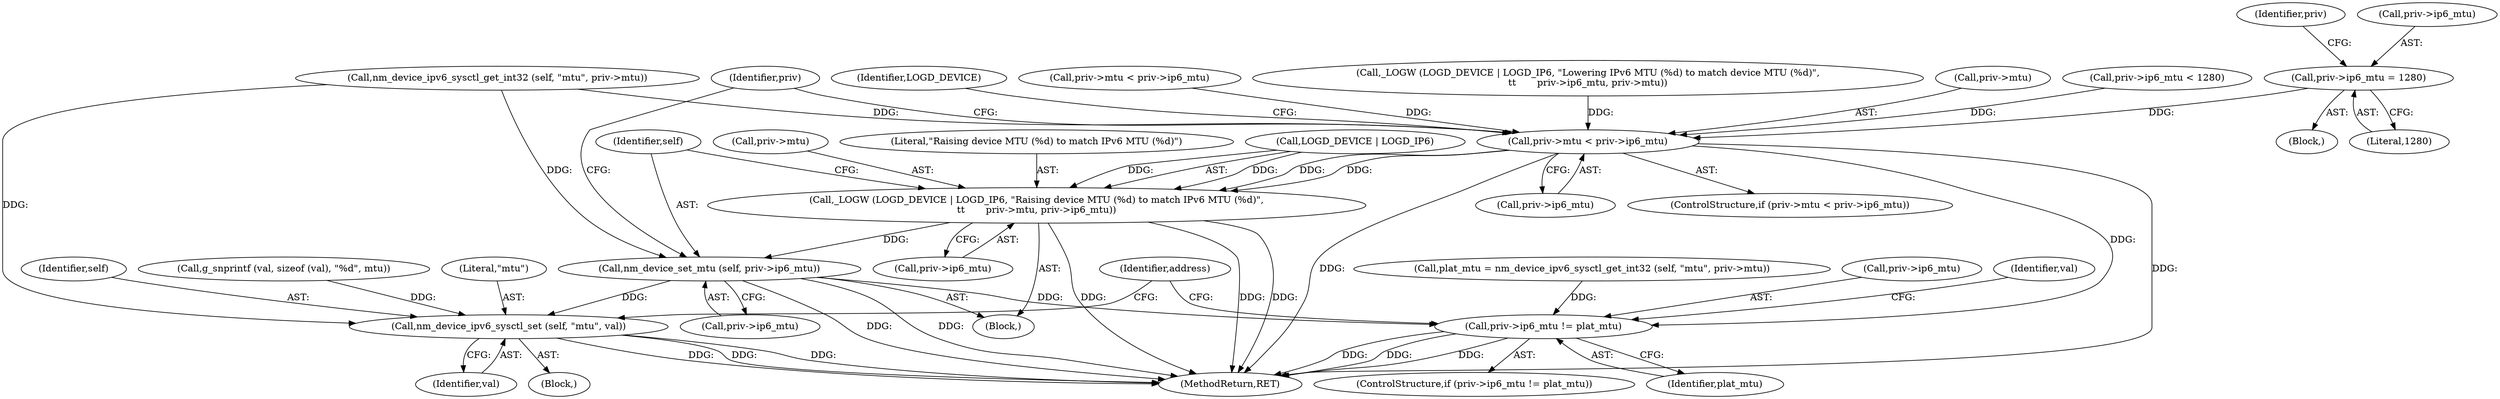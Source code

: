 digraph "0_NetworkManager_d5fc88e573fa58b93034b04d35a2454f5d28cad9@pointer" {
"1007282" [label="(Call,priv->ip6_mtu = 1280)"];
"1007288" [label="(Call,priv->mtu < priv->ip6_mtu)"];
"1007296" [label="(Call,_LOGW (LOGD_DEVICE | LOGD_IP6, \"Raising device MTU (%d) to match IPv6 MTU (%d)\",\n\t\t       priv->mtu, priv->ip6_mtu))"];
"1007307" [label="(Call,nm_device_set_mtu (self, priv->ip6_mtu))"];
"1007313" [label="(Call,priv->ip6_mtu != plat_mtu)"];
"1007325" [label="(Call,nm_device_ipv6_sysctl_set (self, \"mtu\", val))"];
"1007328" [label="(Identifier,val)"];
"1007327" [label="(Literal,\"mtu\")"];
"1007297" [label="(Call,LOGD_DEVICE | LOGD_IP6)"];
"1007228" [label="(Call,nm_device_ipv6_sysctl_get_int32 (self, \"mtu\", priv->mtu))"];
"1007308" [label="(Identifier,self)"];
"1007315" [label="(Identifier,priv)"];
"1007318" [label="(Block,)"];
"1007320" [label="(Identifier,val)"];
"1007282" [label="(Call,priv->ip6_mtu = 1280)"];
"1007241" [label="(Call,priv->mtu < priv->ip6_mtu)"];
"1007304" [label="(Call,priv->ip6_mtu)"];
"1007326" [label="(Identifier,self)"];
"1007307" [label="(Call,nm_device_set_mtu (self, priv->ip6_mtu))"];
"1007226" [label="(Call,plat_mtu = nm_device_ipv6_sysctl_get_int32 (self, \"mtu\", priv->mtu))"];
"1007292" [label="(Call,priv->ip6_mtu)"];
"1007319" [label="(Call,g_snprintf (val, sizeof (val), \"%d\", mtu))"];
"1007249" [label="(Call,_LOGW (LOGD_DEVICE | LOGD_IP6, \"Lowering IPv6 MTU (%d) to match device MTU (%d)\",\n\t\t       priv->ip6_mtu, priv->mtu))"];
"1007289" [label="(Call,priv->mtu)"];
"1007325" [label="(Call,nm_device_ipv6_sysctl_set (self, \"mtu\", val))"];
"1007314" [label="(Call,priv->ip6_mtu)"];
"1007268" [label="(Call,priv->ip6_mtu < 1280)"];
"1007313" [label="(Call,priv->ip6_mtu != plat_mtu)"];
"1007312" [label="(ControlStructure,if (priv->ip6_mtu != plat_mtu))"];
"1007290" [label="(Identifier,priv)"];
"1007298" [label="(Identifier,LOGD_DEVICE)"];
"1007317" [label="(Identifier,plat_mtu)"];
"1007295" [label="(Block,)"];
"1007283" [label="(Call,priv->ip6_mtu)"];
"1007301" [label="(Call,priv->mtu)"];
"1007309" [label="(Call,priv->ip6_mtu)"];
"1007368" [label="(MethodReturn,RET)"];
"1007273" [label="(Block,)"];
"1007287" [label="(ControlStructure,if (priv->mtu < priv->ip6_mtu))"];
"1007300" [label="(Literal,\"Raising device MTU (%d) to match IPv6 MTU (%d)\")"];
"1007286" [label="(Literal,1280)"];
"1007288" [label="(Call,priv->mtu < priv->ip6_mtu)"];
"1007332" [label="(Identifier,address)"];
"1007296" [label="(Call,_LOGW (LOGD_DEVICE | LOGD_IP6, \"Raising device MTU (%d) to match IPv6 MTU (%d)\",\n\t\t       priv->mtu, priv->ip6_mtu))"];
"1007282" -> "1007273"  [label="AST: "];
"1007282" -> "1007286"  [label="CFG: "];
"1007283" -> "1007282"  [label="AST: "];
"1007286" -> "1007282"  [label="AST: "];
"1007290" -> "1007282"  [label="CFG: "];
"1007282" -> "1007288"  [label="DDG: "];
"1007288" -> "1007287"  [label="AST: "];
"1007288" -> "1007292"  [label="CFG: "];
"1007289" -> "1007288"  [label="AST: "];
"1007292" -> "1007288"  [label="AST: "];
"1007298" -> "1007288"  [label="CFG: "];
"1007315" -> "1007288"  [label="CFG: "];
"1007288" -> "1007368"  [label="DDG: "];
"1007288" -> "1007368"  [label="DDG: "];
"1007228" -> "1007288"  [label="DDG: "];
"1007241" -> "1007288"  [label="DDG: "];
"1007249" -> "1007288"  [label="DDG: "];
"1007268" -> "1007288"  [label="DDG: "];
"1007288" -> "1007296"  [label="DDG: "];
"1007288" -> "1007296"  [label="DDG: "];
"1007288" -> "1007313"  [label="DDG: "];
"1007296" -> "1007295"  [label="AST: "];
"1007296" -> "1007304"  [label="CFG: "];
"1007297" -> "1007296"  [label="AST: "];
"1007300" -> "1007296"  [label="AST: "];
"1007301" -> "1007296"  [label="AST: "];
"1007304" -> "1007296"  [label="AST: "];
"1007308" -> "1007296"  [label="CFG: "];
"1007296" -> "1007368"  [label="DDG: "];
"1007296" -> "1007368"  [label="DDG: "];
"1007296" -> "1007368"  [label="DDG: "];
"1007297" -> "1007296"  [label="DDG: "];
"1007297" -> "1007296"  [label="DDG: "];
"1007296" -> "1007307"  [label="DDG: "];
"1007307" -> "1007295"  [label="AST: "];
"1007307" -> "1007309"  [label="CFG: "];
"1007308" -> "1007307"  [label="AST: "];
"1007309" -> "1007307"  [label="AST: "];
"1007315" -> "1007307"  [label="CFG: "];
"1007307" -> "1007368"  [label="DDG: "];
"1007307" -> "1007368"  [label="DDG: "];
"1007228" -> "1007307"  [label="DDG: "];
"1007307" -> "1007313"  [label="DDG: "];
"1007307" -> "1007325"  [label="DDG: "];
"1007313" -> "1007312"  [label="AST: "];
"1007313" -> "1007317"  [label="CFG: "];
"1007314" -> "1007313"  [label="AST: "];
"1007317" -> "1007313"  [label="AST: "];
"1007320" -> "1007313"  [label="CFG: "];
"1007332" -> "1007313"  [label="CFG: "];
"1007313" -> "1007368"  [label="DDG: "];
"1007313" -> "1007368"  [label="DDG: "];
"1007313" -> "1007368"  [label="DDG: "];
"1007226" -> "1007313"  [label="DDG: "];
"1007325" -> "1007318"  [label="AST: "];
"1007325" -> "1007328"  [label="CFG: "];
"1007326" -> "1007325"  [label="AST: "];
"1007327" -> "1007325"  [label="AST: "];
"1007328" -> "1007325"  [label="AST: "];
"1007332" -> "1007325"  [label="CFG: "];
"1007325" -> "1007368"  [label="DDG: "];
"1007325" -> "1007368"  [label="DDG: "];
"1007325" -> "1007368"  [label="DDG: "];
"1007228" -> "1007325"  [label="DDG: "];
"1007319" -> "1007325"  [label="DDG: "];
}
